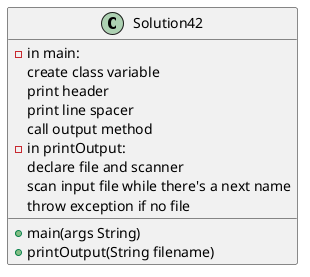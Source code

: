 @startuml
'https://plantuml.com/class-diagram

class Solution42 {
+main(args String)
- in main:
create class variable
print header
print line spacer
call output method
+printOutput(String filename)
- in printOutput:
declare file and scanner
scan input file while there's a next name
throw exception if no file
}



@enduml